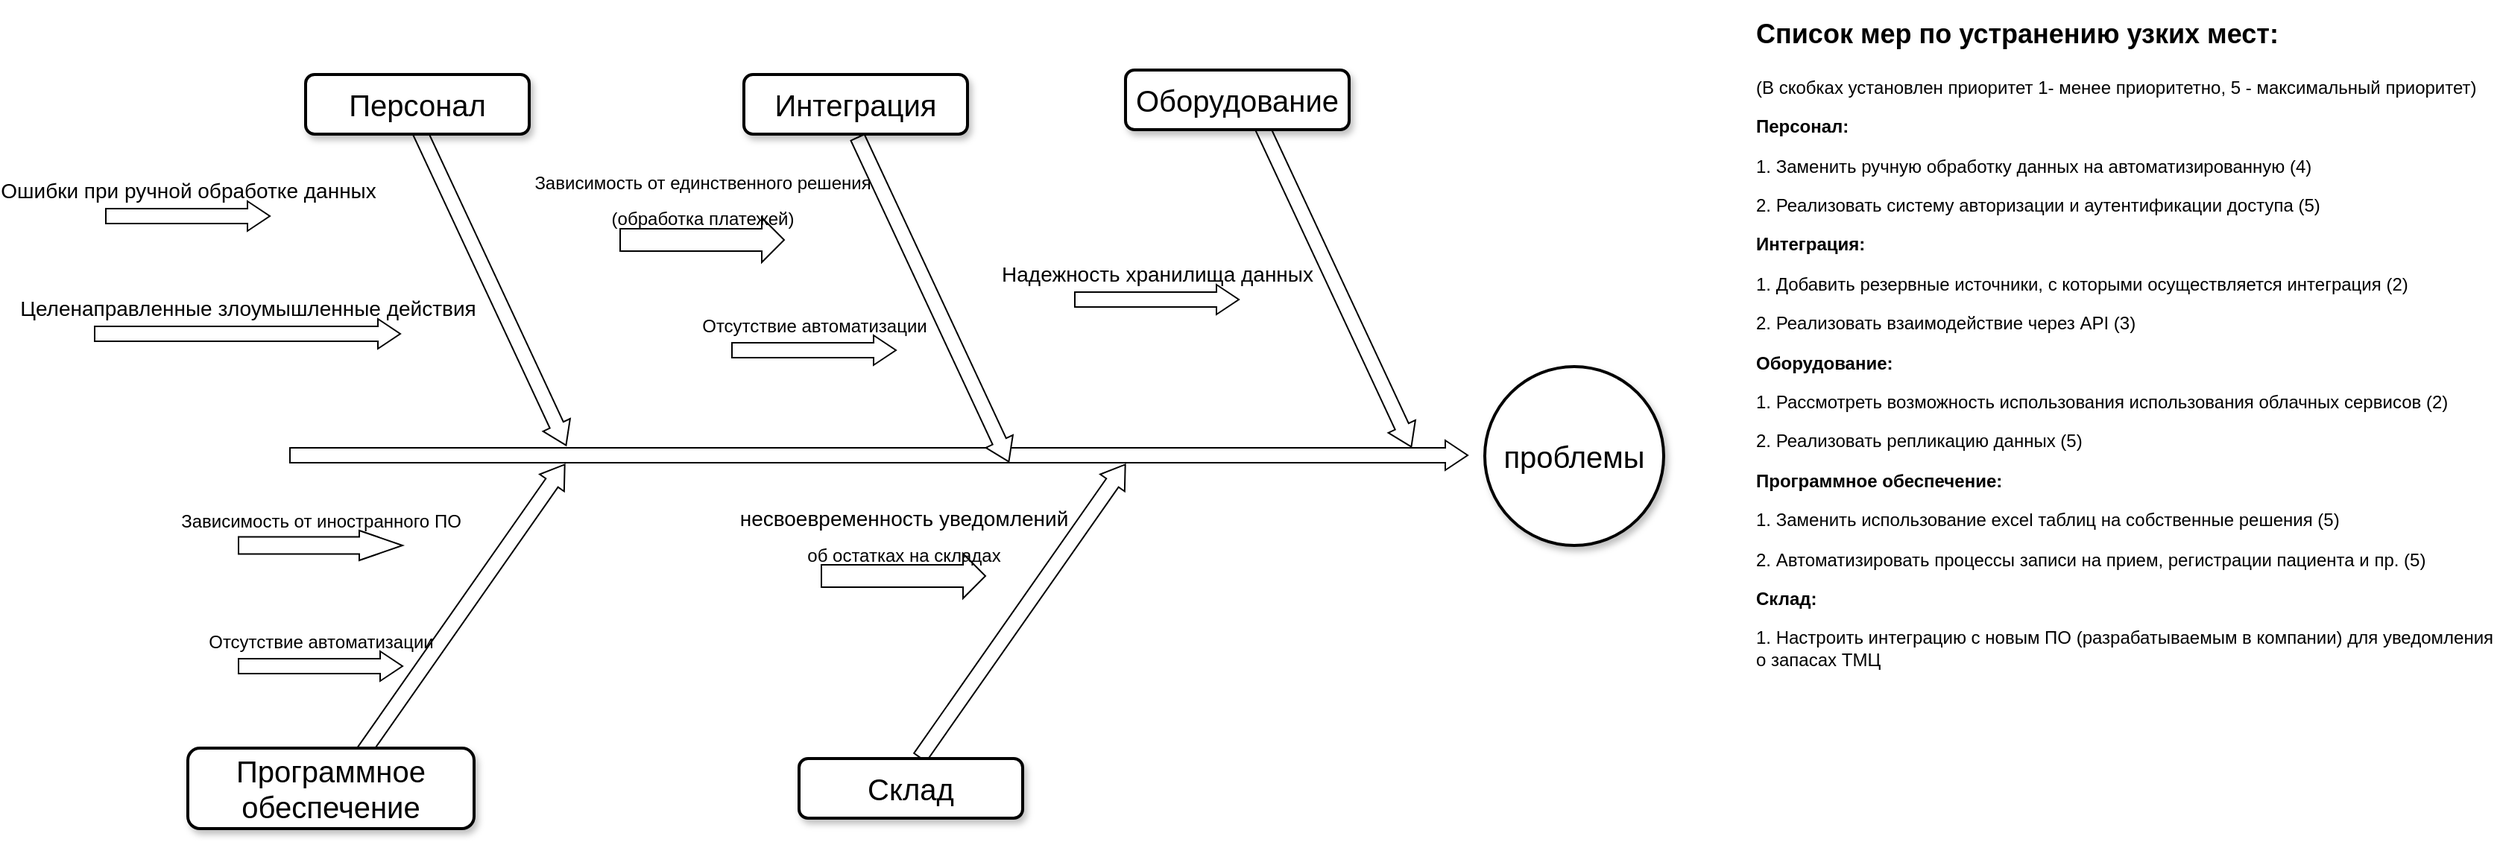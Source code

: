 <mxfile version="26.0.16">
  <diagram name="Page-1" id="b7a7eaba-c6c5-6fbe-34ae-1d3a4219ac39">
    <mxGraphModel dx="1749" dy="1026" grid="1" gridSize="10" guides="1" tooltips="1" connect="1" arrows="1" fold="1" page="1" pageScale="1.5" pageWidth="1169" pageHeight="826" background="none" math="0" shadow="0">
      <root>
        <mxCell id="0" style=";html=1;" />
        <mxCell id="1" style=";html=1;" parent="0" />
        <mxCell id="279d4c6e8b4f5ae2-2" value="" style="html=1;shadow=0;dashed=0;align=center;verticalAlign=middle;shape=mxgraph.arrows2.arrow;dy=0.5;dx=15;direction=north;notch=0;rounded=0;strokeWidth=1;fontSize=20;rotation=35;" parent="1" vertex="1">
          <mxGeometry x="594" y="604" width="20" height="240" as="geometry" />
        </mxCell>
        <mxCell id="279d4c6e8b4f5ae2-3" value="" style="html=1;shadow=0;dashed=0;align=center;verticalAlign=middle;shape=mxgraph.arrows2.arrow;dy=0.5;dx=15;direction=north;notch=0;rounded=0;strokeWidth=1;fontSize=20;rotation=35;" parent="1" vertex="1">
          <mxGeometry x="970" y="604" width="20" height="240" as="geometry" />
        </mxCell>
        <mxCell id="279d4c6e8b4f5ae2-5" value="" style="html=1;shadow=0;dashed=0;align=center;verticalAlign=middle;shape=mxgraph.arrows2.arrow;dy=0.5;dx=15;direction=north;notch=0;rounded=0;strokeWidth=1;fontSize=20;rotation=90;" parent="1" vertex="1">
          <mxGeometry x="873.5" y="224.5" width="20" height="790" as="geometry" />
        </mxCell>
        <mxCell id="279d4c6e8b4f5ae2-6" value="" style="html=1;shadow=0;dashed=0;align=center;verticalAlign=middle;shape=mxgraph.arrows2.arrow;dy=0.5;dx=15;direction=north;notch=0;rounded=0;strokeWidth=1;fontSize=20;rotation=155;" parent="1" vertex="1">
          <mxGeometry x="613" y="384" width="20" height="240" as="geometry" />
        </mxCell>
        <mxCell id="279d4c6e8b4f5ae2-7" value="" style="html=1;shadow=0;dashed=0;align=center;verticalAlign=middle;shape=mxgraph.arrows2.arrow;dy=0.5;dx=15;direction=north;notch=0;rounded=0;strokeWidth=1;fontSize=20;rotation=155;" parent="1" vertex="1">
          <mxGeometry x="910" y="395" width="20" height="240" as="geometry" />
        </mxCell>
        <mxCell id="279d4c6e8b4f5ae2-8" value="" style="html=1;shadow=0;dashed=0;align=center;verticalAlign=middle;shape=mxgraph.arrows2.arrow;dy=0.5;dx=15;direction=north;notch=0;rounded=0;strokeWidth=1;fontSize=20;rotation=155;" parent="1" vertex="1">
          <mxGeometry x="1180" y="385" width="20" height="240" as="geometry" />
        </mxCell>
        <mxCell id="279d4c6e8b4f5ae2-9" value="Персонал" style="rounded=1;whiteSpace=wrap;html=1;shadow=1;strokeWidth=2;fontSize=20;" parent="1" vertex="1">
          <mxGeometry x="499" y="364" width="150" height="40" as="geometry" />
        </mxCell>
        <mxCell id="279d4c6e8b4f5ae2-10" value="Интеграция" style="rounded=1;whiteSpace=wrap;html=1;shadow=1;strokeWidth=2;fontSize=20;" parent="1" vertex="1">
          <mxGeometry x="793" y="364" width="150" height="40" as="geometry" />
        </mxCell>
        <mxCell id="279d4c6e8b4f5ae2-11" value="Оборудование" style="rounded=1;whiteSpace=wrap;html=1;shadow=1;strokeWidth=2;fontSize=20;" parent="1" vertex="1">
          <mxGeometry x="1049" y="361" width="150" height="40" as="geometry" />
        </mxCell>
        <mxCell id="279d4c6e8b4f5ae2-12" value="Программное обеспечение" style="rounded=1;whiteSpace=wrap;html=1;shadow=1;strokeWidth=2;fontSize=20;" parent="1" vertex="1">
          <mxGeometry x="420" y="816" width="192" height="54" as="geometry" />
        </mxCell>
        <mxCell id="279d4c6e8b4f5ae2-13" value="Склад" style="rounded=1;whiteSpace=wrap;html=1;shadow=1;strokeWidth=2;fontSize=20;" parent="1" vertex="1">
          <mxGeometry x="830" y="823.0" width="150" height="40" as="geometry" />
        </mxCell>
        <mxCell id="279d4c6e8b4f5ae2-15" value="проблемы" style="ellipse;whiteSpace=wrap;html=1;rounded=1;shadow=1;strokeWidth=2;fontSize=20;" parent="1" vertex="1">
          <mxGeometry x="1290" y="560" width="120" height="120" as="geometry" />
        </mxCell>
        <mxCell id="279d4c6e8b4f5ae2-16" value="&lt;font style=&quot;font-size: 14px;&quot;&gt;Ошибки при ручной обработке данных&lt;/font&gt;" style="html=1;shadow=0;dashed=0;align=center;verticalAlign=middle;shape=mxgraph.arrows2.arrow;dy=0.5;dx=15;direction=north;notch=0;rounded=0;strokeWidth=1;fontSize=20;rotation=90;horizontal=0;labelPosition=left;verticalLabelPosition=middle;" parent="1" vertex="1">
          <mxGeometry x="410" y="404" width="20" height="110" as="geometry" />
        </mxCell>
        <mxCell id="279d4c6e8b4f5ae2-17" value="&lt;font style=&quot;font-size: 12px;&quot;&gt;Зависимость от единственного решения&lt;/font&gt;&lt;div&gt;&lt;font style=&quot;font-size: 12px;&quot;&gt;(обработка платежей)&lt;/font&gt;&lt;/div&gt;" style="html=1;shadow=0;dashed=0;align=center;verticalAlign=middle;shape=mxgraph.arrows2.arrow;dy=0.5;dx=15;direction=north;notch=0;rounded=0;strokeWidth=1;fontSize=20;rotation=90;horizontal=0;labelPosition=left;verticalLabelPosition=middle;" parent="1" vertex="1">
          <mxGeometry x="750" y="420" width="30" height="110" as="geometry" />
        </mxCell>
        <mxCell id="279d4c6e8b4f5ae2-18" value="&lt;font style=&quot;font-size: 14px;&quot;&gt;Надежность хранилища данных&lt;/font&gt;" style="html=1;shadow=0;dashed=0;align=center;verticalAlign=middle;shape=mxgraph.arrows2.arrow;dy=0.5;dx=15;direction=north;notch=0;rounded=0;strokeWidth=1;fontSize=20;rotation=90;horizontal=0;labelPosition=left;verticalLabelPosition=middle;" parent="1" vertex="1">
          <mxGeometry x="1060" y="460" width="20" height="110" as="geometry" />
        </mxCell>
        <mxCell id="279d4c6e8b4f5ae2-19" value="&lt;font style=&quot;font-size: 12px;&quot;&gt;Отсутствие автоматизации&lt;/font&gt;" style="html=1;shadow=0;dashed=0;align=center;verticalAlign=middle;shape=mxgraph.arrows2.arrow;dy=0.5;dx=15;direction=north;notch=0;rounded=0;strokeWidth=1;fontSize=20;rotation=90;horizontal=0;labelPosition=left;verticalLabelPosition=middle;" parent="1" vertex="1">
          <mxGeometry x="499" y="706" width="20" height="110" as="geometry" />
        </mxCell>
        <mxCell id="279d4c6e8b4f5ae2-22" value="&lt;font style=&quot;font-size: 14px;&quot;&gt;Целенаправленные злоумышленные действия&lt;/font&gt;" style="html=1;shadow=0;dashed=0;align=center;verticalAlign=middle;shape=mxgraph.arrows2.arrow;dy=0.5;dx=15;direction=north;notch=0;rounded=0;strokeWidth=1;fontSize=20;rotation=90;horizontal=0;labelPosition=left;verticalLabelPosition=middle;" parent="1" vertex="1">
          <mxGeometry x="450" y="435.5" width="20" height="205" as="geometry" />
        </mxCell>
        <mxCell id="279d4c6e8b4f5ae2-23" value="&lt;font style=&quot;font-size: 12px;&quot;&gt;Отсутствие автоматизации&lt;/font&gt;" style="html=1;shadow=0;dashed=0;align=center;verticalAlign=middle;shape=mxgraph.arrows2.arrow;dy=0.5;dx=15;direction=north;notch=0;rounded=0;strokeWidth=1;fontSize=20;rotation=90;horizontal=0;labelPosition=left;verticalLabelPosition=middle;" parent="1" vertex="1">
          <mxGeometry x="830" y="494" width="20" height="110" as="geometry" />
        </mxCell>
        <mxCell id="279d4c6e8b4f5ae2-25" value="&lt;font style=&quot;font-size: 12px;&quot;&gt;Зависимость от иностранного ПО&lt;/font&gt;" style="html=1;shadow=0;dashed=0;align=center;verticalAlign=middle;shape=mxgraph.arrows2.arrow;dy=0.43;dx=29;direction=north;notch=0;rounded=0;strokeWidth=1;fontSize=20;rotation=90;horizontal=0;labelPosition=left;verticalLabelPosition=middle;" parent="1" vertex="1">
          <mxGeometry x="499" y="625" width="20" height="110" as="geometry" />
        </mxCell>
        <mxCell id="279d4c6e8b4f5ae2-26" value="&lt;p&gt;&lt;font style=&quot;font-size: 14px;&quot;&gt;несвоевременность уведомлений&lt;br&gt;&lt;/font&gt;&lt;font style=&quot;font-size: 12px;&quot;&gt;об остатках на складах&lt;/font&gt;&lt;/p&gt;" style="html=1;shadow=0;dashed=0;align=center;verticalAlign=middle;shape=mxgraph.arrows2.arrow;dy=0.5;dx=15;direction=north;notch=0;rounded=0;strokeWidth=1;fontSize=20;rotation=90;horizontal=0;labelPosition=left;verticalLabelPosition=middle;" parent="1" vertex="1">
          <mxGeometry x="885" y="645.5" width="30" height="110" as="geometry" />
        </mxCell>
        <mxCell id="S7qI8qbBoCMVL08jDJo0-9" value="&lt;h1 style=&quot;margin-top: 0px;&quot;&gt;&lt;font style=&quot;font-size: 18px;&quot;&gt;Список мер по устранению узких мест:&lt;/font&gt;&lt;/h1&gt;&lt;p&gt;(В скобках установлен приоритет 1- менее приоритетно, 5 - максимальный приоритет)&lt;/p&gt;&lt;p&gt;&lt;b&gt;Персонал:&lt;/b&gt;&lt;/p&gt;&lt;p&gt;1. Заменить ручную обработку данных на автоматизированную (4)&lt;/p&gt;&lt;p&gt;2. Реализовать систему авторизации и аутентификации доступа (5)&lt;/p&gt;&lt;p&gt;&lt;b&gt;Интеграция:&lt;/b&gt;&lt;/p&gt;&lt;p&gt;1. Добавить резервные источники, с которыми осуществляется интеграция (2)&lt;/p&gt;&lt;p&gt;2. Реализовать взаимодействие через API (3)&lt;/p&gt;&lt;p&gt;&lt;b&gt;Оборудование:&lt;/b&gt;&lt;/p&gt;&lt;p&gt;1. Рассмотреть возможность использования использования облачных сервисов (2)&lt;/p&gt;&lt;p&gt;2. Реализовать репликацию данных (5)&lt;/p&gt;&lt;p&gt;&lt;b&gt;Программное обеспечение:&lt;/b&gt;&lt;/p&gt;&lt;p&gt;1. Заменить использование excel таблиц на собственные решения (5)&lt;/p&gt;&lt;p&gt;2. Автоматизировать процессы записи на прием, регистрации пациента и пр. (5)&lt;/p&gt;&lt;p&gt;&lt;b&gt;Склад:&lt;/b&gt;&lt;/p&gt;&lt;p&gt;1. Настроить интеграцию с новым ПО (разрабатываемым в компании) для уведомления о запасах ТМЦ&lt;/p&gt;&lt;p&gt;&lt;br&gt;&lt;/p&gt;" style="text;html=1;whiteSpace=wrap;overflow=hidden;rounded=0;" vertex="1" parent="1">
          <mxGeometry x="1470" y="314" width="500" height="546" as="geometry" />
        </mxCell>
      </root>
    </mxGraphModel>
  </diagram>
</mxfile>
